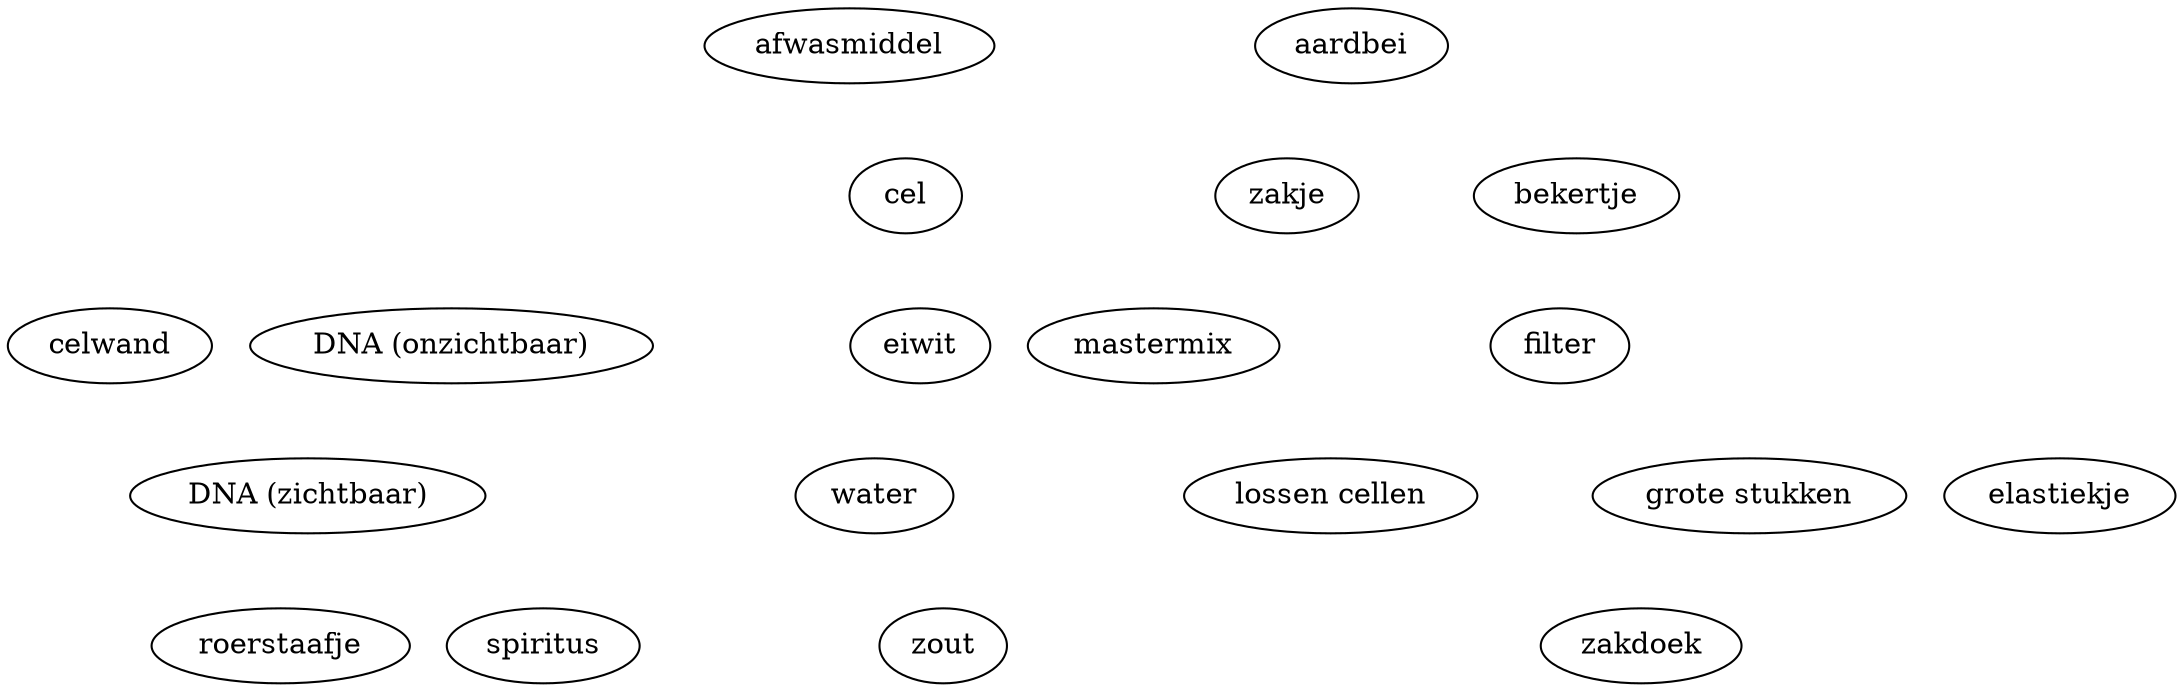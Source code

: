 graph G {
 0[label="aardbei"];
 1[label="afwasmiddel"];
 2[label="bekertje"];
 3[label="cel"];
 4[label="celwand"];
 5[label="DNA (onzichtbaar)"];
 6[label="DNA (zichtbaar)"];
 7[label="elastiekje"];
 8[label="eiwit"];
 9[label="filter"];
10[label="grote stukken"];
11[label="lossen cellen"];
12[label="mastermix"];
13[label="roerstaafje"];
14[label="spiritus"];
15[label="water"];
16[label="zakdoek"];
17[label="zakje"];
18[label="zout"];
 0 --  3 [style=invis]
 0 -- 10 [style=invis]
 0 -- 11 [style=invis]
 0 -- 17 [style=invis]
 1 --  3 [style=invis]
 1 --  4 [style=invis]
 1 -- 12 [style=invis]
 1 -- 15 [style=invis]
 2 --  7 [style=invis]
 2 --  9 [style=invis]
 2 -- 12 [style=invis]
 3 --  4 [style=invis]
 3 --  5 [style=invis]
 3 --  8 [style=invis]
 3 -- 11 [style=invis]
 3 -- 18 [style=invis]
 5 --  6 [style=invis]
 5 -- 14 [style=invis]
 6 -- 13 [style=invis]
 6 -- 14 [style=invis]
 7 -- 16 [style=invis]
 8 -- 11 [style=invis]
 8 -- 15 [style=invis]
 8 -- 18 [style=invis]
 9 -- 10 [style=invis]
 9 -- 11 [style=invis]
 9 -- 16 [style=invis]
10 -- 16 [style=invis]
11 -- 16 [style=invis]
12 -- 15 [style=invis]
12 -- 18 [style=invis]
15 -- 18 [style=invis]
}
